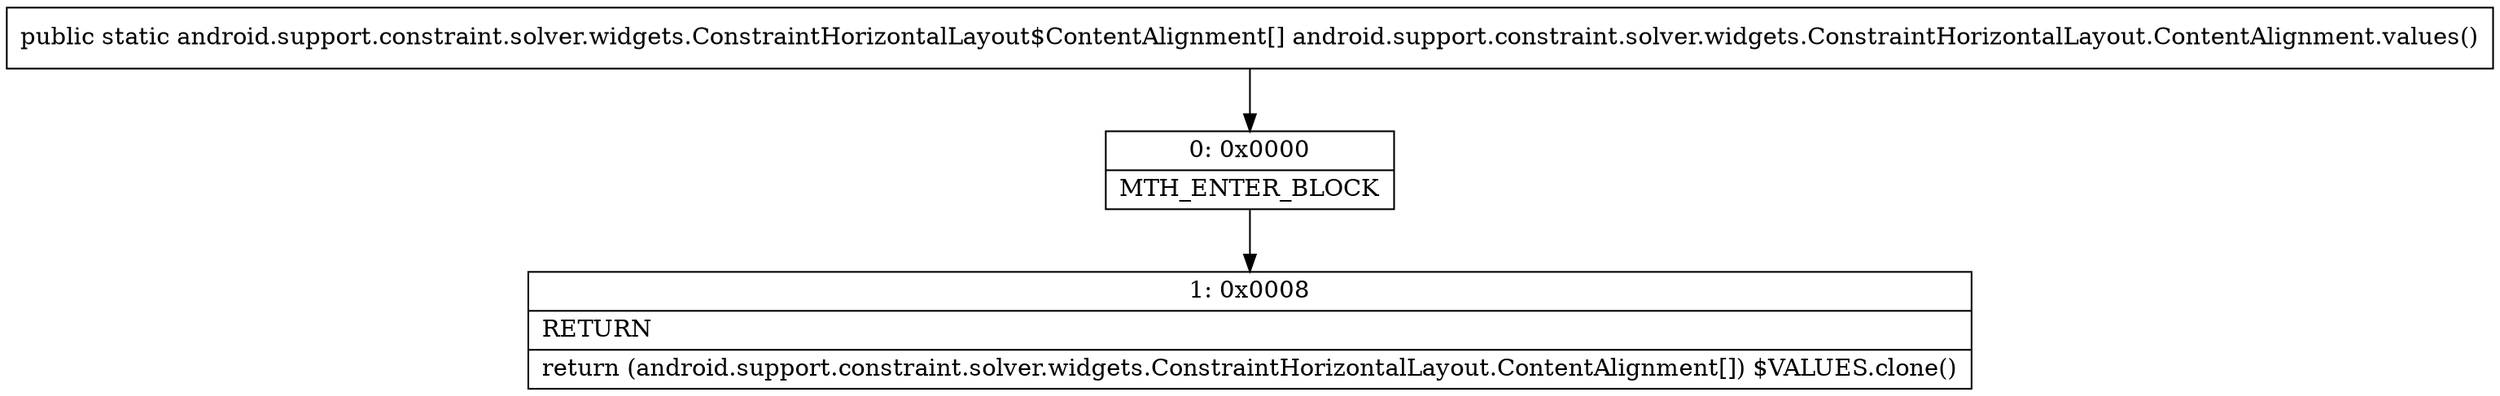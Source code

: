 digraph "CFG forandroid.support.constraint.solver.widgets.ConstraintHorizontalLayout.ContentAlignment.values()[Landroid\/support\/constraint\/solver\/widgets\/ConstraintHorizontalLayout$ContentAlignment;" {
Node_0 [shape=record,label="{0\:\ 0x0000|MTH_ENTER_BLOCK\l}"];
Node_1 [shape=record,label="{1\:\ 0x0008|RETURN\l|return (android.support.constraint.solver.widgets.ConstraintHorizontalLayout.ContentAlignment[]) $VALUES.clone()\l}"];
MethodNode[shape=record,label="{public static android.support.constraint.solver.widgets.ConstraintHorizontalLayout$ContentAlignment[] android.support.constraint.solver.widgets.ConstraintHorizontalLayout.ContentAlignment.values() }"];
MethodNode -> Node_0;
Node_0 -> Node_1;
}

